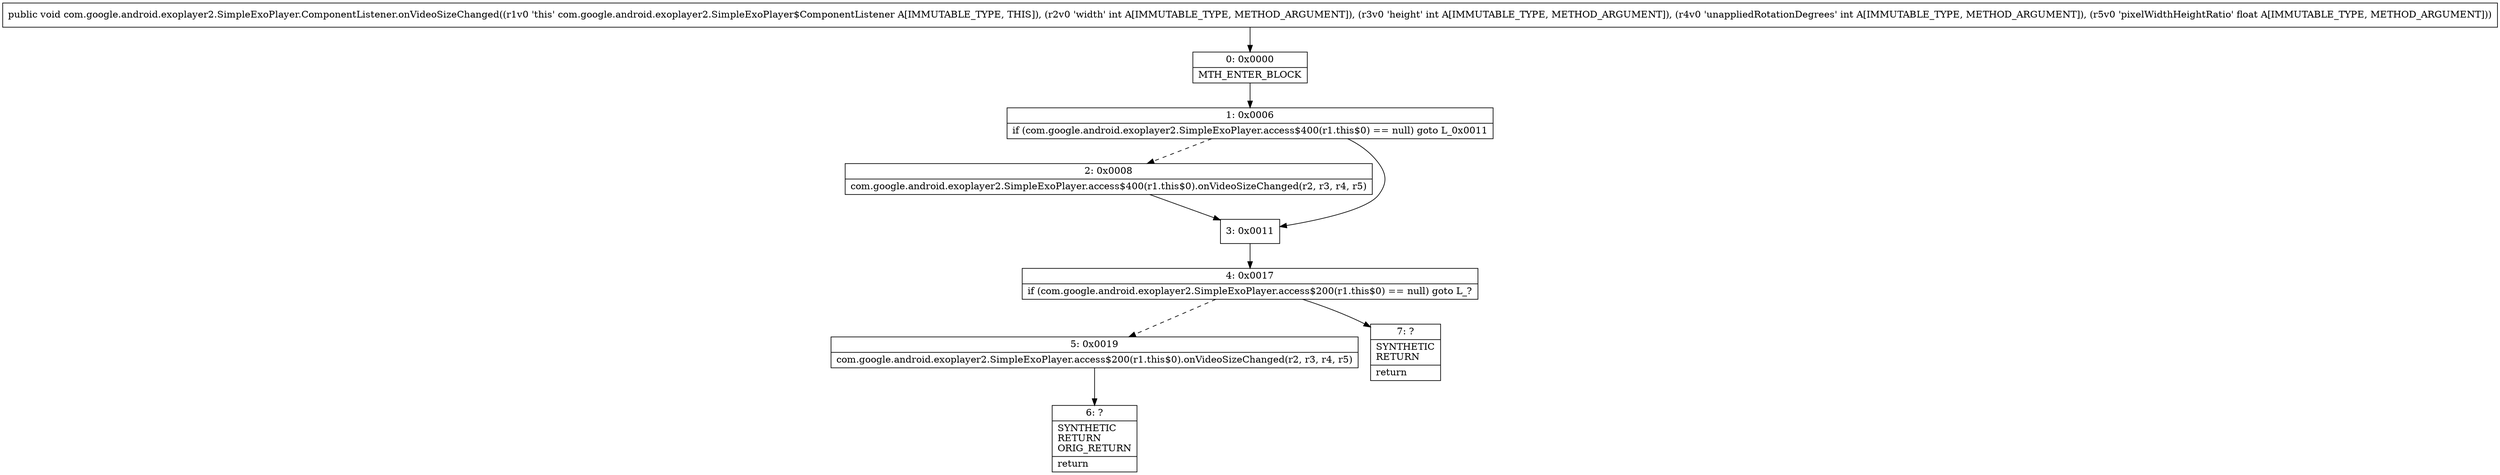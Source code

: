 digraph "CFG forcom.google.android.exoplayer2.SimpleExoPlayer.ComponentListener.onVideoSizeChanged(IIIF)V" {
Node_0 [shape=record,label="{0\:\ 0x0000|MTH_ENTER_BLOCK\l}"];
Node_1 [shape=record,label="{1\:\ 0x0006|if (com.google.android.exoplayer2.SimpleExoPlayer.access$400(r1.this$0) == null) goto L_0x0011\l}"];
Node_2 [shape=record,label="{2\:\ 0x0008|com.google.android.exoplayer2.SimpleExoPlayer.access$400(r1.this$0).onVideoSizeChanged(r2, r3, r4, r5)\l}"];
Node_3 [shape=record,label="{3\:\ 0x0011}"];
Node_4 [shape=record,label="{4\:\ 0x0017|if (com.google.android.exoplayer2.SimpleExoPlayer.access$200(r1.this$0) == null) goto L_?\l}"];
Node_5 [shape=record,label="{5\:\ 0x0019|com.google.android.exoplayer2.SimpleExoPlayer.access$200(r1.this$0).onVideoSizeChanged(r2, r3, r4, r5)\l}"];
Node_6 [shape=record,label="{6\:\ ?|SYNTHETIC\lRETURN\lORIG_RETURN\l|return\l}"];
Node_7 [shape=record,label="{7\:\ ?|SYNTHETIC\lRETURN\l|return\l}"];
MethodNode[shape=record,label="{public void com.google.android.exoplayer2.SimpleExoPlayer.ComponentListener.onVideoSizeChanged((r1v0 'this' com.google.android.exoplayer2.SimpleExoPlayer$ComponentListener A[IMMUTABLE_TYPE, THIS]), (r2v0 'width' int A[IMMUTABLE_TYPE, METHOD_ARGUMENT]), (r3v0 'height' int A[IMMUTABLE_TYPE, METHOD_ARGUMENT]), (r4v0 'unappliedRotationDegrees' int A[IMMUTABLE_TYPE, METHOD_ARGUMENT]), (r5v0 'pixelWidthHeightRatio' float A[IMMUTABLE_TYPE, METHOD_ARGUMENT])) }"];
MethodNode -> Node_0;
Node_0 -> Node_1;
Node_1 -> Node_2[style=dashed];
Node_1 -> Node_3;
Node_2 -> Node_3;
Node_3 -> Node_4;
Node_4 -> Node_5[style=dashed];
Node_4 -> Node_7;
Node_5 -> Node_6;
}

